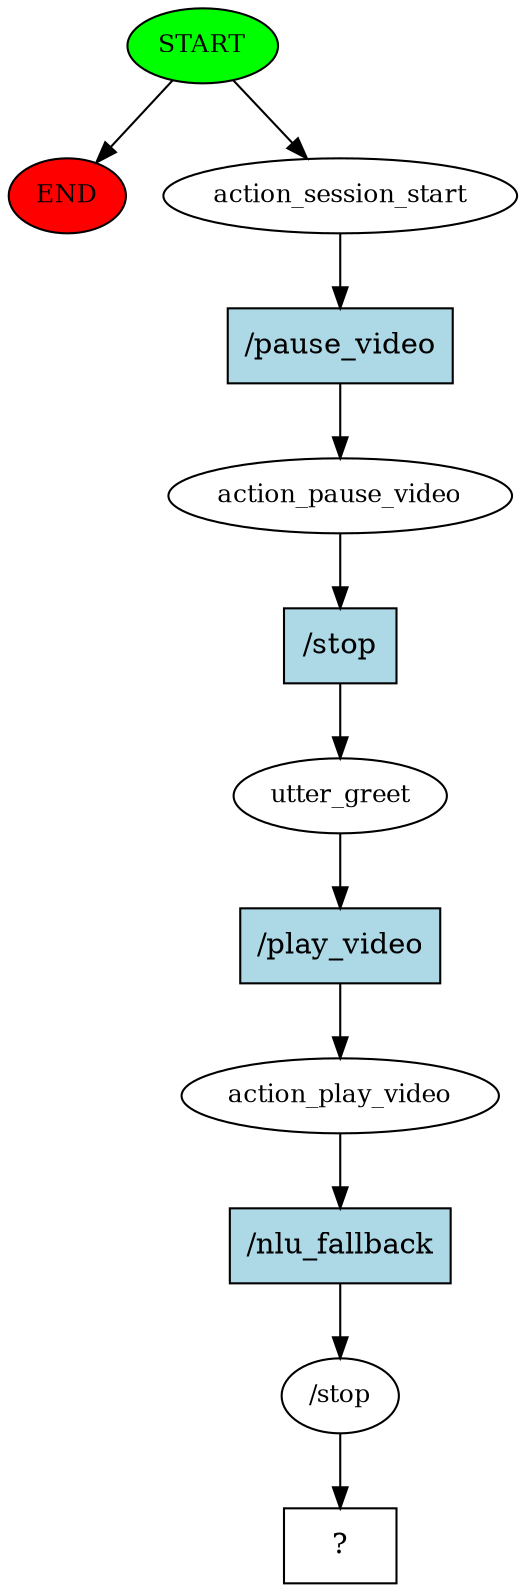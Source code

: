 digraph  {
0 [class="start active", fillcolor=green, fontsize=12, label=START, style=filled];
"-1" [class=end, fillcolor=red, fontsize=12, label=END, style=filled];
1 [class=active, fontsize=12, label=action_session_start];
2 [class=active, fontsize=12, label=action_pause_video];
3 [class=active, fontsize=12, label=utter_greet];
4 [class=active, fontsize=12, label=action_play_video];
5 [class=active, fontsize=12, label="/stop"];
6 [class="intent dashed active", label="  ?  ", shape=rect];
7 [class="intent active", fillcolor=lightblue, label="/pause_video", shape=rect, style=filled];
8 [class="intent active", fillcolor=lightblue, label="/stop", shape=rect, style=filled];
9 [class="intent active", fillcolor=lightblue, label="/play_video", shape=rect, style=filled];
10 [class="intent active", fillcolor=lightblue, label="/nlu_fallback", shape=rect, style=filled];
0 -> "-1"  [class="", key=NONE, label=""];
0 -> 1  [class=active, key=NONE, label=""];
1 -> 7  [class=active, key=0];
2 -> 8  [class=active, key=0];
3 -> 9  [class=active, key=0];
4 -> 10  [class=active, key=0];
5 -> 6  [class=active, key=NONE, label=""];
7 -> 2  [class=active, key=0];
8 -> 3  [class=active, key=0];
9 -> 4  [class=active, key=0];
10 -> 5  [class=active, key=0];
}
